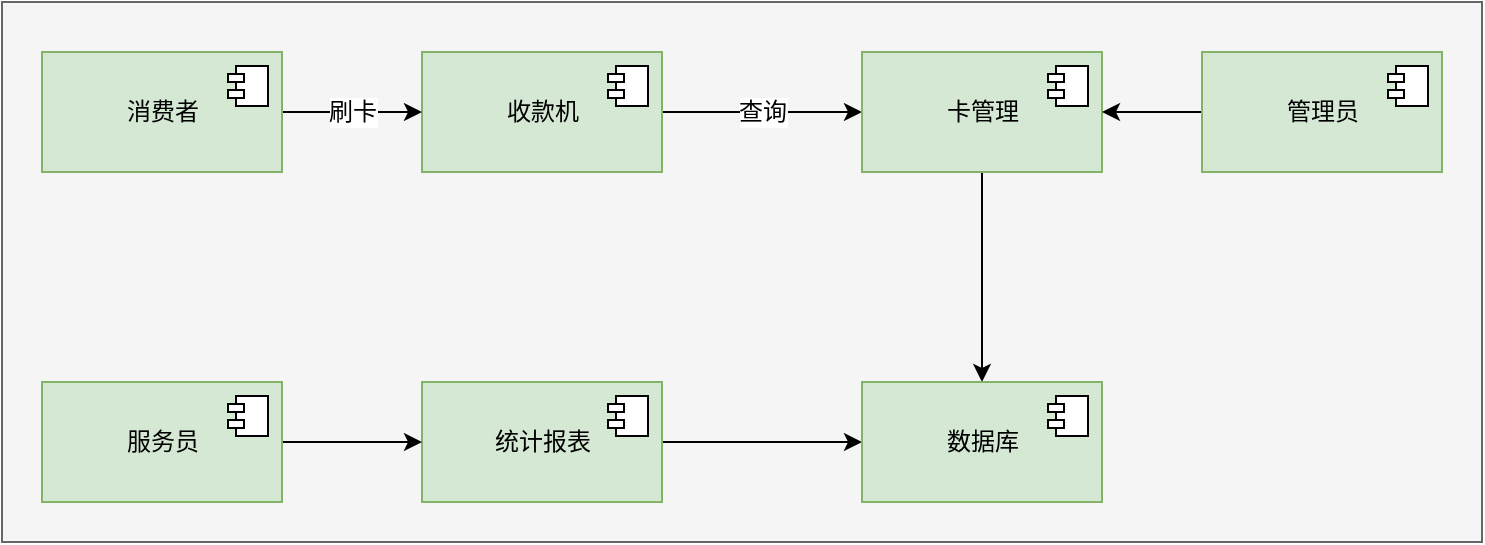 <mxfile version="13.1.14" type="device"><diagram name="Page-1" id="b5b7bab2-c9e2-2cf4-8b2a-24fd1a2a6d21"><mxGraphModel dx="1038" dy="499" grid="1" gridSize="10" guides="1" tooltips="1" connect="1" arrows="1" fold="1" page="1" pageScale="1" pageWidth="827" pageHeight="1169" background="#ffffff" math="0" shadow="0"><root><mxCell id="0"/><mxCell id="1" parent="0"/><mxCell id="0_JuqoMZiIy3pxEQorQL-2" value="" style="html=1;fontSize=12;align=center;fillColor=#f5f5f5;strokeColor=#666666;fontColor=#333333;" vertex="1" parent="1"><mxGeometry x="30" y="110" width="740" height="270" as="geometry"/></mxCell><mxCell id="0_JuqoMZiIy3pxEQorQL-13" value="查询" style="edgeStyle=orthogonalEdgeStyle;rounded=0;orthogonalLoop=1;jettySize=auto;html=1;fontSize=12;" edge="1" parent="1" source="0_JuqoMZiIy3pxEQorQL-3" target="0_JuqoMZiIy3pxEQorQL-5"><mxGeometry relative="1" as="geometry"/></mxCell><mxCell id="0_JuqoMZiIy3pxEQorQL-3" value="收款机" style="html=1;dropTarget=0;fontSize=12;align=center;fillColor=#d5e8d4;strokeColor=#82b366;" vertex="1" parent="1"><mxGeometry x="240" y="135" width="120" height="60" as="geometry"/></mxCell><mxCell id="0_JuqoMZiIy3pxEQorQL-4" value="" style="shape=component;jettyWidth=8;jettyHeight=4;" vertex="1" parent="0_JuqoMZiIy3pxEQorQL-3"><mxGeometry x="1" width="20" height="20" relative="1" as="geometry"><mxPoint x="-27" y="7" as="offset"/></mxGeometry></mxCell><mxCell id="0_JuqoMZiIy3pxEQorQL-16" style="edgeStyle=orthogonalEdgeStyle;rounded=0;orthogonalLoop=1;jettySize=auto;html=1;fontSize=12;" edge="1" parent="1" source="0_JuqoMZiIy3pxEQorQL-5" target="0_JuqoMZiIy3pxEQorQL-14"><mxGeometry relative="1" as="geometry"/></mxCell><mxCell id="0_JuqoMZiIy3pxEQorQL-5" value="卡管理" style="html=1;dropTarget=0;fontSize=12;align=center;fillColor=#d5e8d4;strokeColor=#82b366;" vertex="1" parent="1"><mxGeometry x="460" y="135" width="120" height="60" as="geometry"/></mxCell><mxCell id="0_JuqoMZiIy3pxEQorQL-6" value="" style="shape=component;jettyWidth=8;jettyHeight=4;" vertex="1" parent="0_JuqoMZiIy3pxEQorQL-5"><mxGeometry x="1" width="20" height="20" relative="1" as="geometry"><mxPoint x="-27" y="7" as="offset"/></mxGeometry></mxCell><mxCell id="0_JuqoMZiIy3pxEQorQL-23" style="edgeStyle=orthogonalEdgeStyle;rounded=0;orthogonalLoop=1;jettySize=auto;html=1;entryX=0;entryY=0.5;entryDx=0;entryDy=0;fontSize=12;" edge="1" parent="1" source="0_JuqoMZiIy3pxEQorQL-7" target="0_JuqoMZiIy3pxEQorQL-14"><mxGeometry relative="1" as="geometry"/></mxCell><mxCell id="0_JuqoMZiIy3pxEQorQL-7" value="统计报表" style="html=1;dropTarget=0;fontSize=12;align=center;fillColor=#d5e8d4;strokeColor=#82b366;" vertex="1" parent="1"><mxGeometry x="240" y="300" width="120" height="60" as="geometry"/></mxCell><mxCell id="0_JuqoMZiIy3pxEQorQL-8" value="" style="shape=component;jettyWidth=8;jettyHeight=4;" vertex="1" parent="0_JuqoMZiIy3pxEQorQL-7"><mxGeometry x="1" width="20" height="20" relative="1" as="geometry"><mxPoint x="-27" y="7" as="offset"/></mxGeometry></mxCell><mxCell id="0_JuqoMZiIy3pxEQorQL-14" value="数据库" style="html=1;dropTarget=0;fontSize=12;align=center;fillColor=#d5e8d4;strokeColor=#82b366;" vertex="1" parent="1"><mxGeometry x="460" y="300" width="120" height="60" as="geometry"/></mxCell><mxCell id="0_JuqoMZiIy3pxEQorQL-15" value="" style="shape=component;jettyWidth=8;jettyHeight=4;" vertex="1" parent="0_JuqoMZiIy3pxEQorQL-14"><mxGeometry x="1" width="20" height="20" relative="1" as="geometry"><mxPoint x="-27" y="7" as="offset"/></mxGeometry></mxCell><mxCell id="0_JuqoMZiIy3pxEQorQL-19" value="刷卡" style="edgeStyle=orthogonalEdgeStyle;rounded=0;orthogonalLoop=1;jettySize=auto;html=1;fontSize=12;" edge="1" parent="1" source="0_JuqoMZiIy3pxEQorQL-17" target="0_JuqoMZiIy3pxEQorQL-3"><mxGeometry relative="1" as="geometry"/></mxCell><mxCell id="0_JuqoMZiIy3pxEQorQL-17" value="消费者" style="html=1;dropTarget=0;fontSize=12;align=center;fillColor=#d5e8d4;strokeColor=#82b366;" vertex="1" parent="1"><mxGeometry x="50" y="135" width="120" height="60" as="geometry"/></mxCell><mxCell id="0_JuqoMZiIy3pxEQorQL-18" value="" style="shape=component;jettyWidth=8;jettyHeight=4;" vertex="1" parent="0_JuqoMZiIy3pxEQorQL-17"><mxGeometry x="1" width="20" height="20" relative="1" as="geometry"><mxPoint x="-27" y="7" as="offset"/></mxGeometry></mxCell><mxCell id="0_JuqoMZiIy3pxEQorQL-22" style="edgeStyle=orthogonalEdgeStyle;rounded=0;orthogonalLoop=1;jettySize=auto;html=1;fontSize=12;" edge="1" parent="1" source="0_JuqoMZiIy3pxEQorQL-20" target="0_JuqoMZiIy3pxEQorQL-7"><mxGeometry relative="1" as="geometry"/></mxCell><mxCell id="0_JuqoMZiIy3pxEQorQL-20" value="服务员" style="html=1;dropTarget=0;fontSize=12;align=center;fillColor=#d5e8d4;strokeColor=#82b366;" vertex="1" parent="1"><mxGeometry x="50" y="300" width="120" height="60" as="geometry"/></mxCell><mxCell id="0_JuqoMZiIy3pxEQorQL-21" value="" style="shape=component;jettyWidth=8;jettyHeight=4;" vertex="1" parent="0_JuqoMZiIy3pxEQorQL-20"><mxGeometry x="1" width="20" height="20" relative="1" as="geometry"><mxPoint x="-27" y="7" as="offset"/></mxGeometry></mxCell><mxCell id="0_JuqoMZiIy3pxEQorQL-26" style="edgeStyle=orthogonalEdgeStyle;rounded=0;orthogonalLoop=1;jettySize=auto;html=1;entryX=1;entryY=0.5;entryDx=0;entryDy=0;fontSize=12;" edge="1" parent="1" source="0_JuqoMZiIy3pxEQorQL-24" target="0_JuqoMZiIy3pxEQorQL-5"><mxGeometry relative="1" as="geometry"/></mxCell><mxCell id="0_JuqoMZiIy3pxEQorQL-24" value="管理员" style="html=1;dropTarget=0;fontSize=12;align=center;fillColor=#d5e8d4;strokeColor=#82b366;" vertex="1" parent="1"><mxGeometry x="630" y="135" width="120" height="60" as="geometry"/></mxCell><mxCell id="0_JuqoMZiIy3pxEQorQL-25" value="" style="shape=component;jettyWidth=8;jettyHeight=4;" vertex="1" parent="0_JuqoMZiIy3pxEQorQL-24"><mxGeometry x="1" width="20" height="20" relative="1" as="geometry"><mxPoint x="-27" y="7" as="offset"/></mxGeometry></mxCell></root></mxGraphModel></diagram></mxfile>